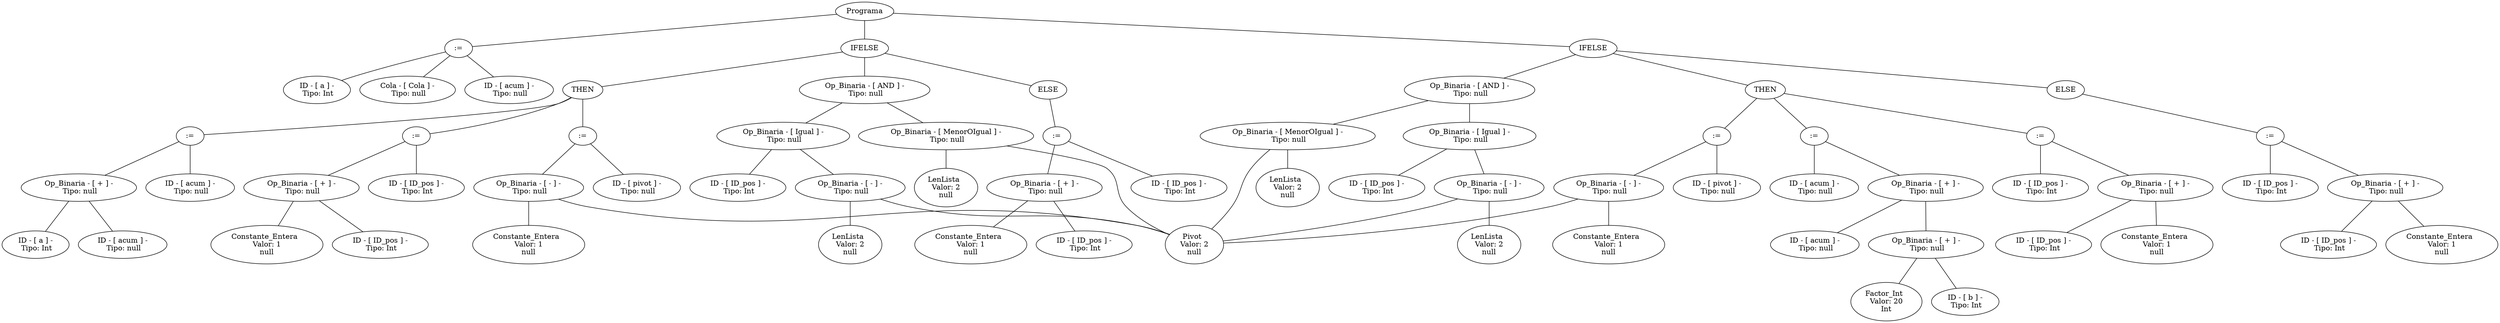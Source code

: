 graph G {nodo_programa[label="Programa"]
nodo_2058534881[label=":="]
nodo_programa--nodo_2058534881
nodo_1963387170[label=" ID - [ a ] - 
 Tipo: Int"]
nodo_2058534881--nodo_1963387170
nodo_2117255219[label=" Cola - [ Cola ] - 
 Tipo: null"]
nodo_2058534881--nodo_2117255219
nodo_1323468230[label=" ID - [ acum ] - 
 Tipo: null"]
nodo_2058534881--nodo_1323468230
nodo_1645995473[label="IFELSE"]
nodo_programa--nodo_1645995473
nodo_1463801669[label=" Op_Binaria - [ AND ] - 
 Tipo: null"]
nodo_1645995473--nodo_1463801669
nodo_355629945[label=" Op_Binaria - [ Igual ] - 
 Tipo: null"]
nodo_1463801669--nodo_355629945
nodo_1327763628[label=" Op_Binaria - [ - ] - 
 Tipo: null"]
nodo_355629945--nodo_1327763628
nodo_1915503092[label="LenLista  
 Valor: 2 
null"]
nodo_1327763628--nodo_1915503092
nodo_1177096266[label="Pivot  
 Valor: 2 
null"]
nodo_1327763628--nodo_1177096266
nodo_1535128843[label=" ID - [ ID_pos ] - 
 Tipo: Int"]
nodo_355629945--nodo_1535128843
nodo_1567581361[label=" Op_Binaria - [ MenorOIgual ] - 
 Tipo: null"]
nodo_1463801669--nodo_1567581361
nodo_1177096266[label="Pivot  
 Valor: 2 
null"]
nodo_1567581361--nodo_1177096266
nodo_849460928[label="LenLista  
 Valor: 2 
null"]
nodo_1567581361--nodo_849460928
nodo_16459954731[label="THEN"]
nodo_1645995473--nodo_16459954731
nodo_580024961[label=":="]
nodo_16459954731--nodo_580024961
nodo_2027961269[label=" ID - [ acum ] - 
 Tipo: null"]
nodo_580024961--nodo_2027961269
nodo_1586270964[label=" Op_Binaria - [ + ] - 
 Tipo: null"]
nodo_580024961--nodo_1586270964
nodo_1642360923[label=" ID - [ acum ] - 
 Tipo: null"]
nodo_1586270964--nodo_1642360923
nodo_1830908236[label=" ID - [ a ] - 
 Tipo: Int"]
nodo_1586270964--nodo_1830908236
nodo_1343441044[label=":="]
nodo_16459954731--nodo_1343441044
nodo_693632176[label=" ID - [ ID_pos ] - 
 Tipo: Int"]
nodo_1343441044--nodo_693632176
nodo_326549596[label=" Op_Binaria - [ + ] - 
 Tipo: null"]
nodo_1343441044--nodo_326549596
nodo_1364335809[label=" ID - [ ID_pos ] - 
 Tipo: Int"]
nodo_326549596--nodo_1364335809
nodo_458209687[label="Constante_Entera  
 Valor: 1 
null"]
nodo_326549596--nodo_458209687
nodo_233530418[label=":="]
nodo_16459954731--nodo_233530418
nodo_683287027[label=" ID - [ pivot ] - 
 Tipo: null"]
nodo_233530418--nodo_683287027
nodo_1766822961[label=" Op_Binaria - [ - ] - 
 Tipo: null"]
nodo_233530418--nodo_1766822961
nodo_1177096266[label="Pivot  
 Valor: 2 
null"]
nodo_1766822961--nodo_1177096266
nodo_254413710[label="Constante_Entera  
 Valor: 1 
null"]
nodo_1766822961--nodo_254413710
nodo_16459954732[label="ELSE"]
nodo_1645995473--nodo_16459954732
nodo_1496724653[label=":="]
nodo_16459954732--nodo_1496724653
nodo_553264065[label=" ID - [ ID_pos ] - 
 Tipo: Int"]
nodo_1496724653--nodo_553264065
nodo_897697267[label=" Op_Binaria - [ + ] - 
 Tipo: null"]
nodo_1496724653--nodo_897697267
nodo_1789447862[label=" ID - [ ID_pos ] - 
 Tipo: Int"]
nodo_897697267--nodo_1789447862
nodo_38997010[label="Constante_Entera  
 Valor: 1 
null"]
nodo_897697267--nodo_38997010
nodo_1942406066[label="IFELSE"]
nodo_programa--nodo_1942406066
nodo_1213415012[label=" Op_Binaria - [ AND ] - 
 Tipo: null"]
nodo_1942406066--nodo_1213415012
nodo_1688376486[label=" Op_Binaria - [ Igual ] - 
 Tipo: null"]
nodo_1213415012--nodo_1688376486
nodo_2114664380[label=" Op_Binaria - [ - ] - 
 Tipo: null"]
nodo_1688376486--nodo_2114664380
nodo_999661724[label="LenLista  
 Valor: 2 
null"]
nodo_2114664380--nodo_999661724
nodo_1177096266[label="Pivot  
 Valor: 2 
null"]
nodo_2114664380--nodo_1177096266
nodo_1793329556[label=" ID - [ ID_pos ] - 
 Tipo: Int"]
nodo_1688376486--nodo_1793329556
nodo_445884362[label=" Op_Binaria - [ MenorOIgual ] - 
 Tipo: null"]
nodo_1213415012--nodo_445884362
nodo_1177096266[label="Pivot  
 Valor: 2 
null"]
nodo_445884362--nodo_1177096266
nodo_1031980531[label="LenLista  
 Valor: 2 
null"]
nodo_445884362--nodo_1031980531
nodo_19424060661[label="THEN"]
nodo_1942406066--nodo_19424060661
nodo_721748895[label=":="]
nodo_19424060661--nodo_721748895
nodo_1642534850[label=" ID - [ acum ] - 
 Tipo: null"]
nodo_721748895--nodo_1642534850
nodo_1724731843[label=" Op_Binaria - [ + ] - 
 Tipo: null"]
nodo_721748895--nodo_1724731843
nodo_1305193908[label=" ID - [ acum ] - 
 Tipo: null"]
nodo_1724731843--nodo_1305193908
nodo_1604839423[label=" Op_Binaria - [ + ] - 
 Tipo: null"]
nodo_1724731843--nodo_1604839423
nodo_277630005[label="Factor_Int  
 Valor: 20 
Int"]
nodo_1604839423--nodo_277630005
nodo_1288354730[label=" ID - [ b ] - 
 Tipo: Int"]
nodo_1604839423--nodo_1288354730
nodo_1313953385[label=":="]
nodo_19424060661--nodo_1313953385
nodo_399573350[label=" ID - [ ID_pos ] - 
 Tipo: Int"]
nodo_1313953385--nodo_399573350
nodo_463345942[label=" Op_Binaria - [ + ] - 
 Tipo: null"]
nodo_1313953385--nodo_463345942
nodo_195600860[label=" ID - [ ID_pos ] - 
 Tipo: Int"]
nodo_463345942--nodo_195600860
nodo_1334729950[label="Constante_Entera  
 Valor: 1 
null"]
nodo_463345942--nodo_1334729950
nodo_1347137144[label=":="]
nodo_19424060661--nodo_1347137144
nodo_997608398[label=" ID - [ pivot ] - 
 Tipo: null"]
nodo_1347137144--nodo_997608398
nodo_1973336893[label=" Op_Binaria - [ - ] - 
 Tipo: null"]
nodo_1347137144--nodo_1973336893
nodo_1177096266[label="Pivot  
 Valor: 2 
null"]
nodo_1973336893--nodo_1177096266
nodo_1212899836[label="Constante_Entera  
 Valor: 1 
null"]
nodo_1973336893--nodo_1212899836
nodo_19424060662[label="ELSE"]
nodo_1942406066--nodo_19424060662
nodo_1174290147[label=":="]
nodo_19424060662--nodo_1174290147
nodo_1289696681[label=" ID - [ ID_pos ] - 
 Tipo: Int"]
nodo_1174290147--nodo_1289696681
nodo_1285044316[label=" Op_Binaria - [ + ] - 
 Tipo: null"]
nodo_1174290147--nodo_1285044316
nodo_1607460018[label=" ID - [ ID_pos ] - 
 Tipo: Int"]
nodo_1285044316--nodo_1607460018
nodo_1811075214[label="Constante_Entera  
 Valor: 1 
null"]
nodo_1285044316--nodo_1811075214
}
